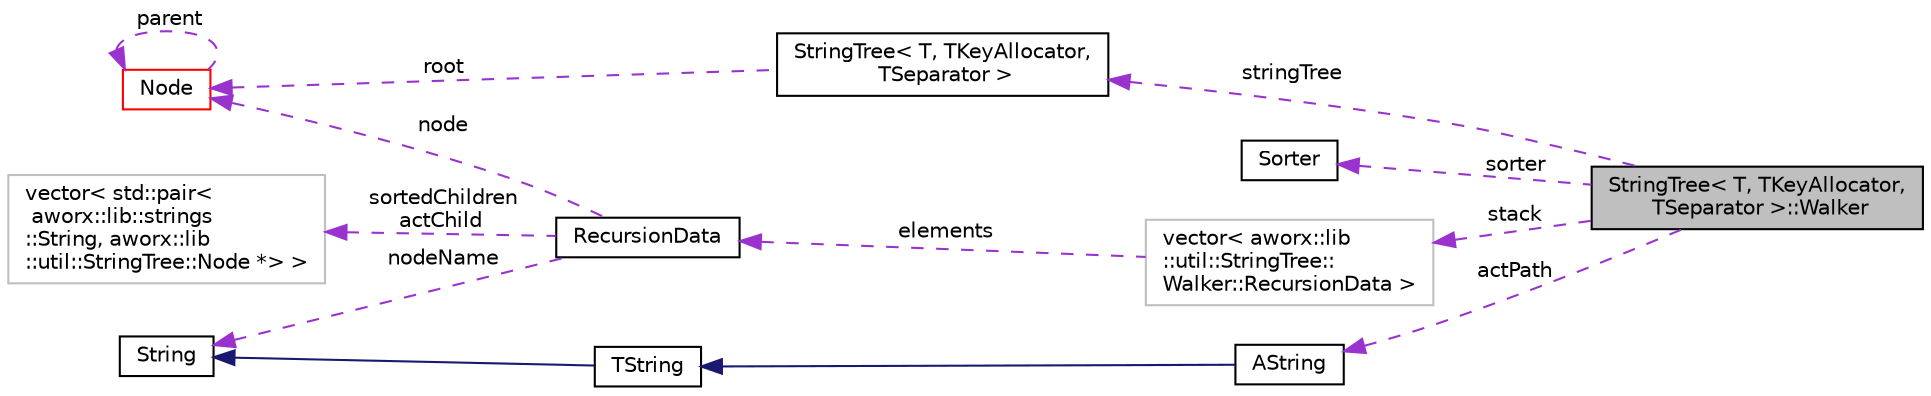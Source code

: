 digraph "StringTree&lt; T, TKeyAllocator, TSeparator &gt;::Walker"
{
  edge [fontname="Helvetica",fontsize="10",labelfontname="Helvetica",labelfontsize="10"];
  node [fontname="Helvetica",fontsize="10",shape=record];
  rankdir="LR";
  Node1 [label="StringTree\< T, TKeyAllocator,\l TSeparator \>::Walker",height=0.2,width=0.4,color="black", fillcolor="grey75", style="filled", fontcolor="black"];
  Node2 -> Node1 [dir="back",color="darkorchid3",fontsize="10",style="dashed",label=" actPath" ,fontname="Helvetica"];
  Node2 [label="AString",height=0.2,width=0.4,color="black", fillcolor="white", style="filled",URL="$classaworx_1_1lib_1_1strings_1_1AString.html"];
  Node3 -> Node2 [dir="back",color="midnightblue",fontsize="10",style="solid",fontname="Helvetica"];
  Node3 [label="TString",height=0.2,width=0.4,color="black", fillcolor="white", style="filled",URL="$classaworx_1_1lib_1_1strings_1_1TString.html"];
  Node4 -> Node3 [dir="back",color="midnightblue",fontsize="10",style="solid",fontname="Helvetica"];
  Node4 [label="String",height=0.2,width=0.4,color="black", fillcolor="white", style="filled",URL="$classaworx_1_1lib_1_1strings_1_1String.html"];
  Node5 -> Node1 [dir="back",color="darkorchid3",fontsize="10",style="dashed",label=" sorter" ,fontname="Helvetica"];
  Node5 [label="Sorter",height=0.2,width=0.4,color="black", fillcolor="white", style="filled",URL="$structaworx_1_1lib_1_1util_1_1StringTree_1_1Walker_1_1Sorter.html"];
  Node6 -> Node1 [dir="back",color="darkorchid3",fontsize="10",style="dashed",label=" stack" ,fontname="Helvetica"];
  Node6 [label="vector\< aworx::lib\l::util::StringTree::\lWalker::RecursionData \>",height=0.2,width=0.4,color="grey75", fillcolor="white", style="filled"];
  Node7 -> Node6 [dir="back",color="darkorchid3",fontsize="10",style="dashed",label=" elements" ,fontname="Helvetica"];
  Node7 [label="RecursionData",height=0.2,width=0.4,color="black", fillcolor="white", style="filled",URL="$structaworx_1_1lib_1_1util_1_1StringTree_1_1Walker_1_1RecursionData.html"];
  Node4 -> Node7 [dir="back",color="darkorchid3",fontsize="10",style="dashed",label=" nodeName" ,fontname="Helvetica"];
  Node8 -> Node7 [dir="back",color="darkorchid3",fontsize="10",style="dashed",label=" node" ,fontname="Helvetica"];
  Node8 [label="Node",height=0.2,width=0.4,color="red", fillcolor="white", style="filled",URL="$structaworx_1_1lib_1_1util_1_1StringTree_1_1Node.html"];
  Node8 -> Node8 [dir="back",color="darkorchid3",fontsize="10",style="dashed",label=" parent" ,fontname="Helvetica"];
  Node10 -> Node7 [dir="back",color="darkorchid3",fontsize="10",style="dashed",label=" sortedChildren\nactChild" ,fontname="Helvetica"];
  Node10 [label="vector\< std::pair\<\l aworx::lib::strings\l::String, aworx::lib\l::util::StringTree::Node *\> \>",height=0.2,width=0.4,color="grey75", fillcolor="white", style="filled"];
  Node11 -> Node1 [dir="back",color="darkorchid3",fontsize="10",style="dashed",label=" stringTree" ,fontname="Helvetica"];
  Node11 [label="StringTree\< T, TKeyAllocator,\l TSeparator \>",height=0.2,width=0.4,color="black", fillcolor="white", style="filled",URL="$classaworx_1_1lib_1_1util_1_1StringTree.html"];
  Node8 -> Node11 [dir="back",color="darkorchid3",fontsize="10",style="dashed",label=" root" ,fontname="Helvetica"];
}
